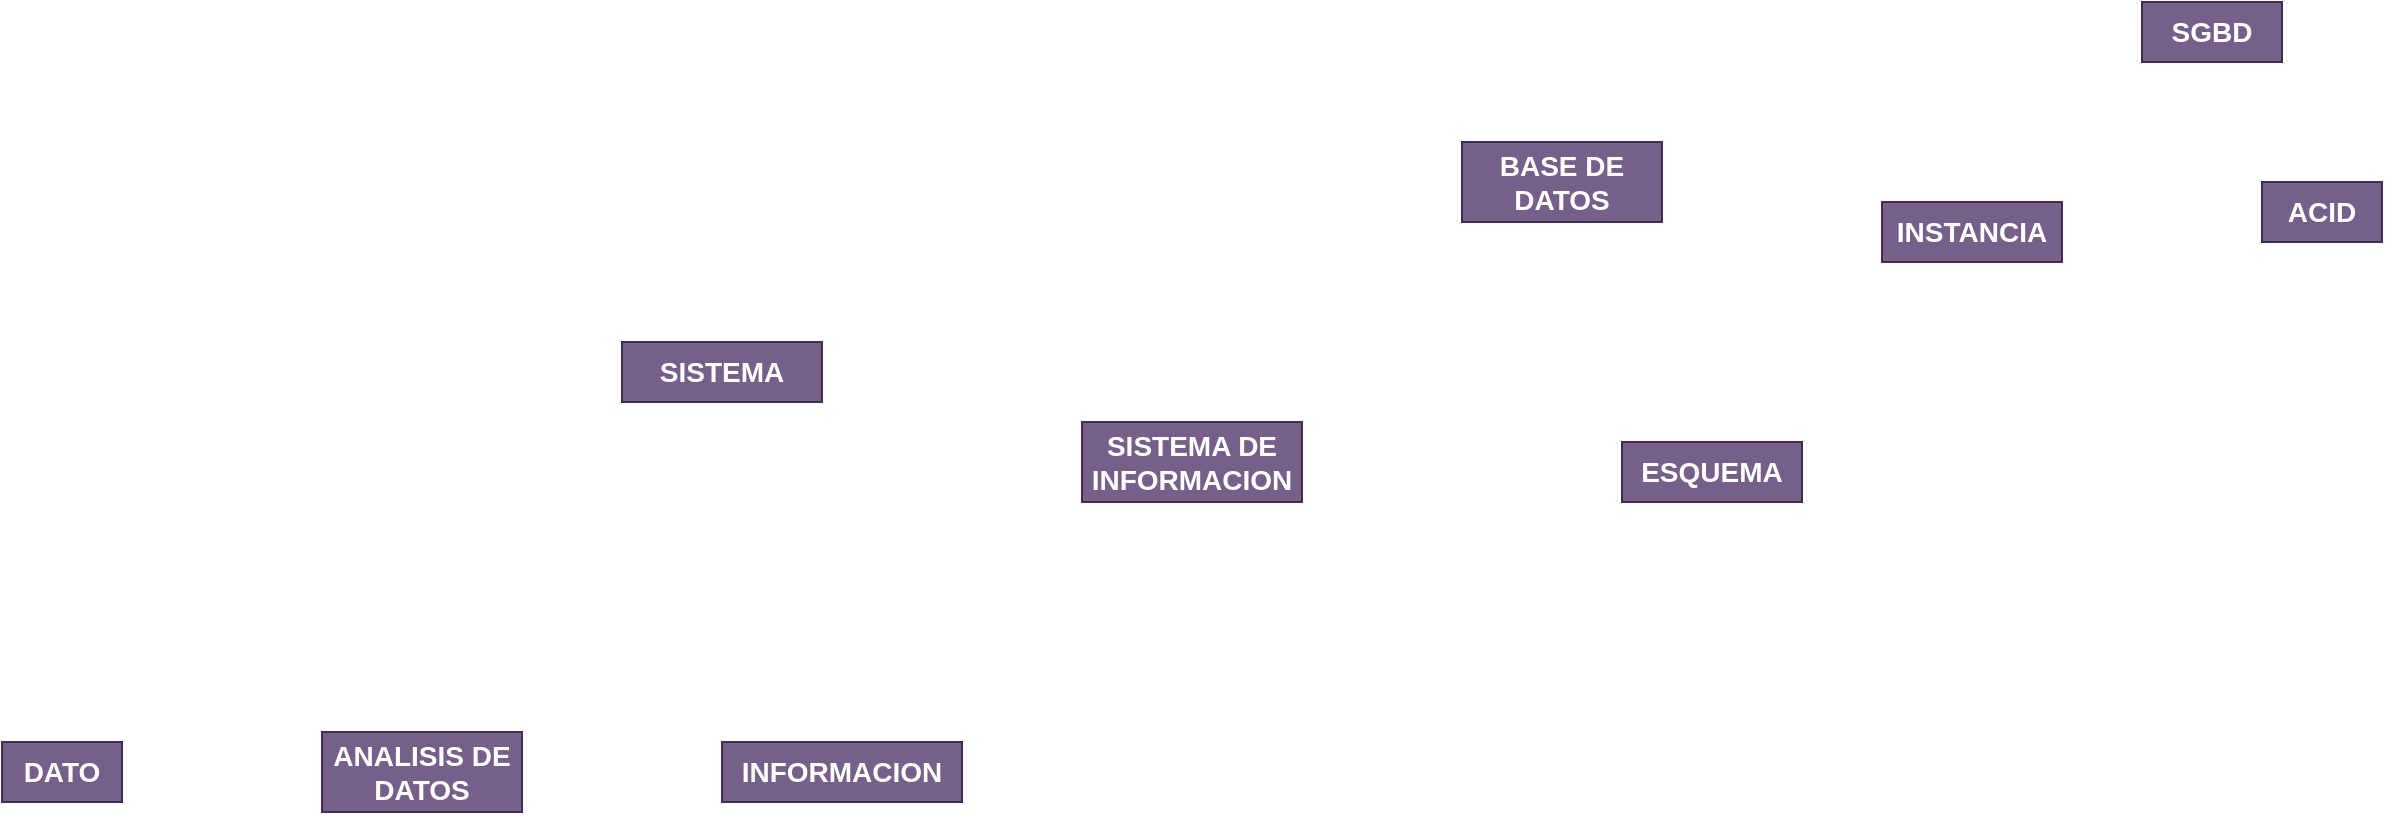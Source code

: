 <mxfile version="21.6.3" type="github">
  <diagram name="Página-1" id="AEyVApIA7w85Lbusa7Iw">
    <mxGraphModel dx="1655" dy="720" grid="1" gridSize="10" guides="1" tooltips="1" connect="1" arrows="1" fold="1" page="1" pageScale="1" pageWidth="1920" pageHeight="1200" math="0" shadow="0">
      <root>
        <mxCell id="0" />
        <mxCell id="1" parent="0" />
        <mxCell id="Nax9rcWnp-f-cdcPO7so-1" value="DATO" style="rounded=0;whiteSpace=wrap;html=1;fillColor=#76608a;fontColor=#ffffff;strokeColor=#432D57;fontStyle=1;fontSize=14;" vertex="1" parent="1">
          <mxGeometry x="250" y="470" width="60" height="30" as="geometry" />
        </mxCell>
        <mxCell id="Nax9rcWnp-f-cdcPO7so-2" value="ANALISIS DE DATOS" style="rounded=0;whiteSpace=wrap;html=1;fillColor=#76608a;fontColor=#ffffff;strokeColor=#432D57;fontStyle=1;fontSize=14;" vertex="1" parent="1">
          <mxGeometry x="410" y="465" width="100" height="40" as="geometry" />
        </mxCell>
        <mxCell id="Nax9rcWnp-f-cdcPO7so-3" value="INFORMACION" style="rounded=0;whiteSpace=wrap;html=1;fillColor=#76608a;fontColor=#ffffff;strokeColor=#432D57;fontStyle=1;fontSize=14;" vertex="1" parent="1">
          <mxGeometry x="610" y="470" width="120" height="30" as="geometry" />
        </mxCell>
        <mxCell id="Nax9rcWnp-f-cdcPO7so-4" value="SISTEMA" style="rounded=0;whiteSpace=wrap;html=1;fillColor=#76608a;fontColor=#ffffff;strokeColor=#432D57;fontStyle=1;fontSize=14;" vertex="1" parent="1">
          <mxGeometry x="560" y="270" width="100" height="30" as="geometry" />
        </mxCell>
        <mxCell id="Nax9rcWnp-f-cdcPO7so-5" value="SISTEMA DE INFORMACION" style="rounded=0;whiteSpace=wrap;html=1;fillColor=#76608a;fontColor=#ffffff;strokeColor=#432D57;fontStyle=1;fontSize=14;" vertex="1" parent="1">
          <mxGeometry x="790" y="310" width="110" height="40" as="geometry" />
        </mxCell>
        <mxCell id="Nax9rcWnp-f-cdcPO7so-6" value="BASE DE DATOS" style="rounded=0;whiteSpace=wrap;html=1;fillColor=#76608a;fontColor=#ffffff;strokeColor=#432D57;fontStyle=1;fontSize=14;" vertex="1" parent="1">
          <mxGeometry x="980" y="170" width="100" height="40" as="geometry" />
        </mxCell>
        <mxCell id="Nax9rcWnp-f-cdcPO7so-7" value="ESQUEMA" style="rounded=0;whiteSpace=wrap;html=1;fillColor=#76608a;fontColor=#ffffff;strokeColor=#432D57;fontStyle=1;fontSize=14;" vertex="1" parent="1">
          <mxGeometry x="1060" y="320" width="90" height="30" as="geometry" />
        </mxCell>
        <mxCell id="Nax9rcWnp-f-cdcPO7so-9" value="SGBD" style="rounded=0;whiteSpace=wrap;html=1;fillColor=#76608a;fontColor=#ffffff;strokeColor=#432D57;fontStyle=1;fontSize=14;" vertex="1" parent="1">
          <mxGeometry x="1320" y="100" width="70" height="30" as="geometry" />
        </mxCell>
        <mxCell id="Nax9rcWnp-f-cdcPO7so-10" value="INSTANCIA" style="rounded=0;whiteSpace=wrap;html=1;fillColor=#76608a;fontColor=#ffffff;strokeColor=#432D57;fontStyle=1;fontSize=14;" vertex="1" parent="1">
          <mxGeometry x="1190" y="200" width="90" height="30" as="geometry" />
        </mxCell>
        <mxCell id="Nax9rcWnp-f-cdcPO7so-11" value="ACID" style="rounded=0;whiteSpace=wrap;html=1;fillColor=#76608a;fontColor=#ffffff;strokeColor=#432D57;fontStyle=1;fontSize=14;" vertex="1" parent="1">
          <mxGeometry x="1380" y="190" width="60" height="30" as="geometry" />
        </mxCell>
      </root>
    </mxGraphModel>
  </diagram>
</mxfile>
